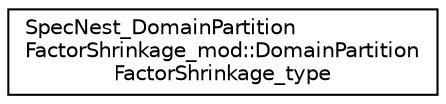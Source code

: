 digraph "Graphical Class Hierarchy"
{
 // LATEX_PDF_SIZE
  edge [fontname="Helvetica",fontsize="10",labelfontname="Helvetica",labelfontsize="10"];
  node [fontname="Helvetica",fontsize="10",shape=record];
  rankdir="LR";
  Node0 [label="SpecNest_DomainPartition\lFactorShrinkage_mod::DomainPartition\lFactorShrinkage_type",height=0.2,width=0.4,color="black", fillcolor="white", style="filled",URL="$structSpecNest__DomainPartitionFactorShrinkage__mod_1_1DomainPartitionFactorShrinkage__type.html",tooltip=" "];
}
